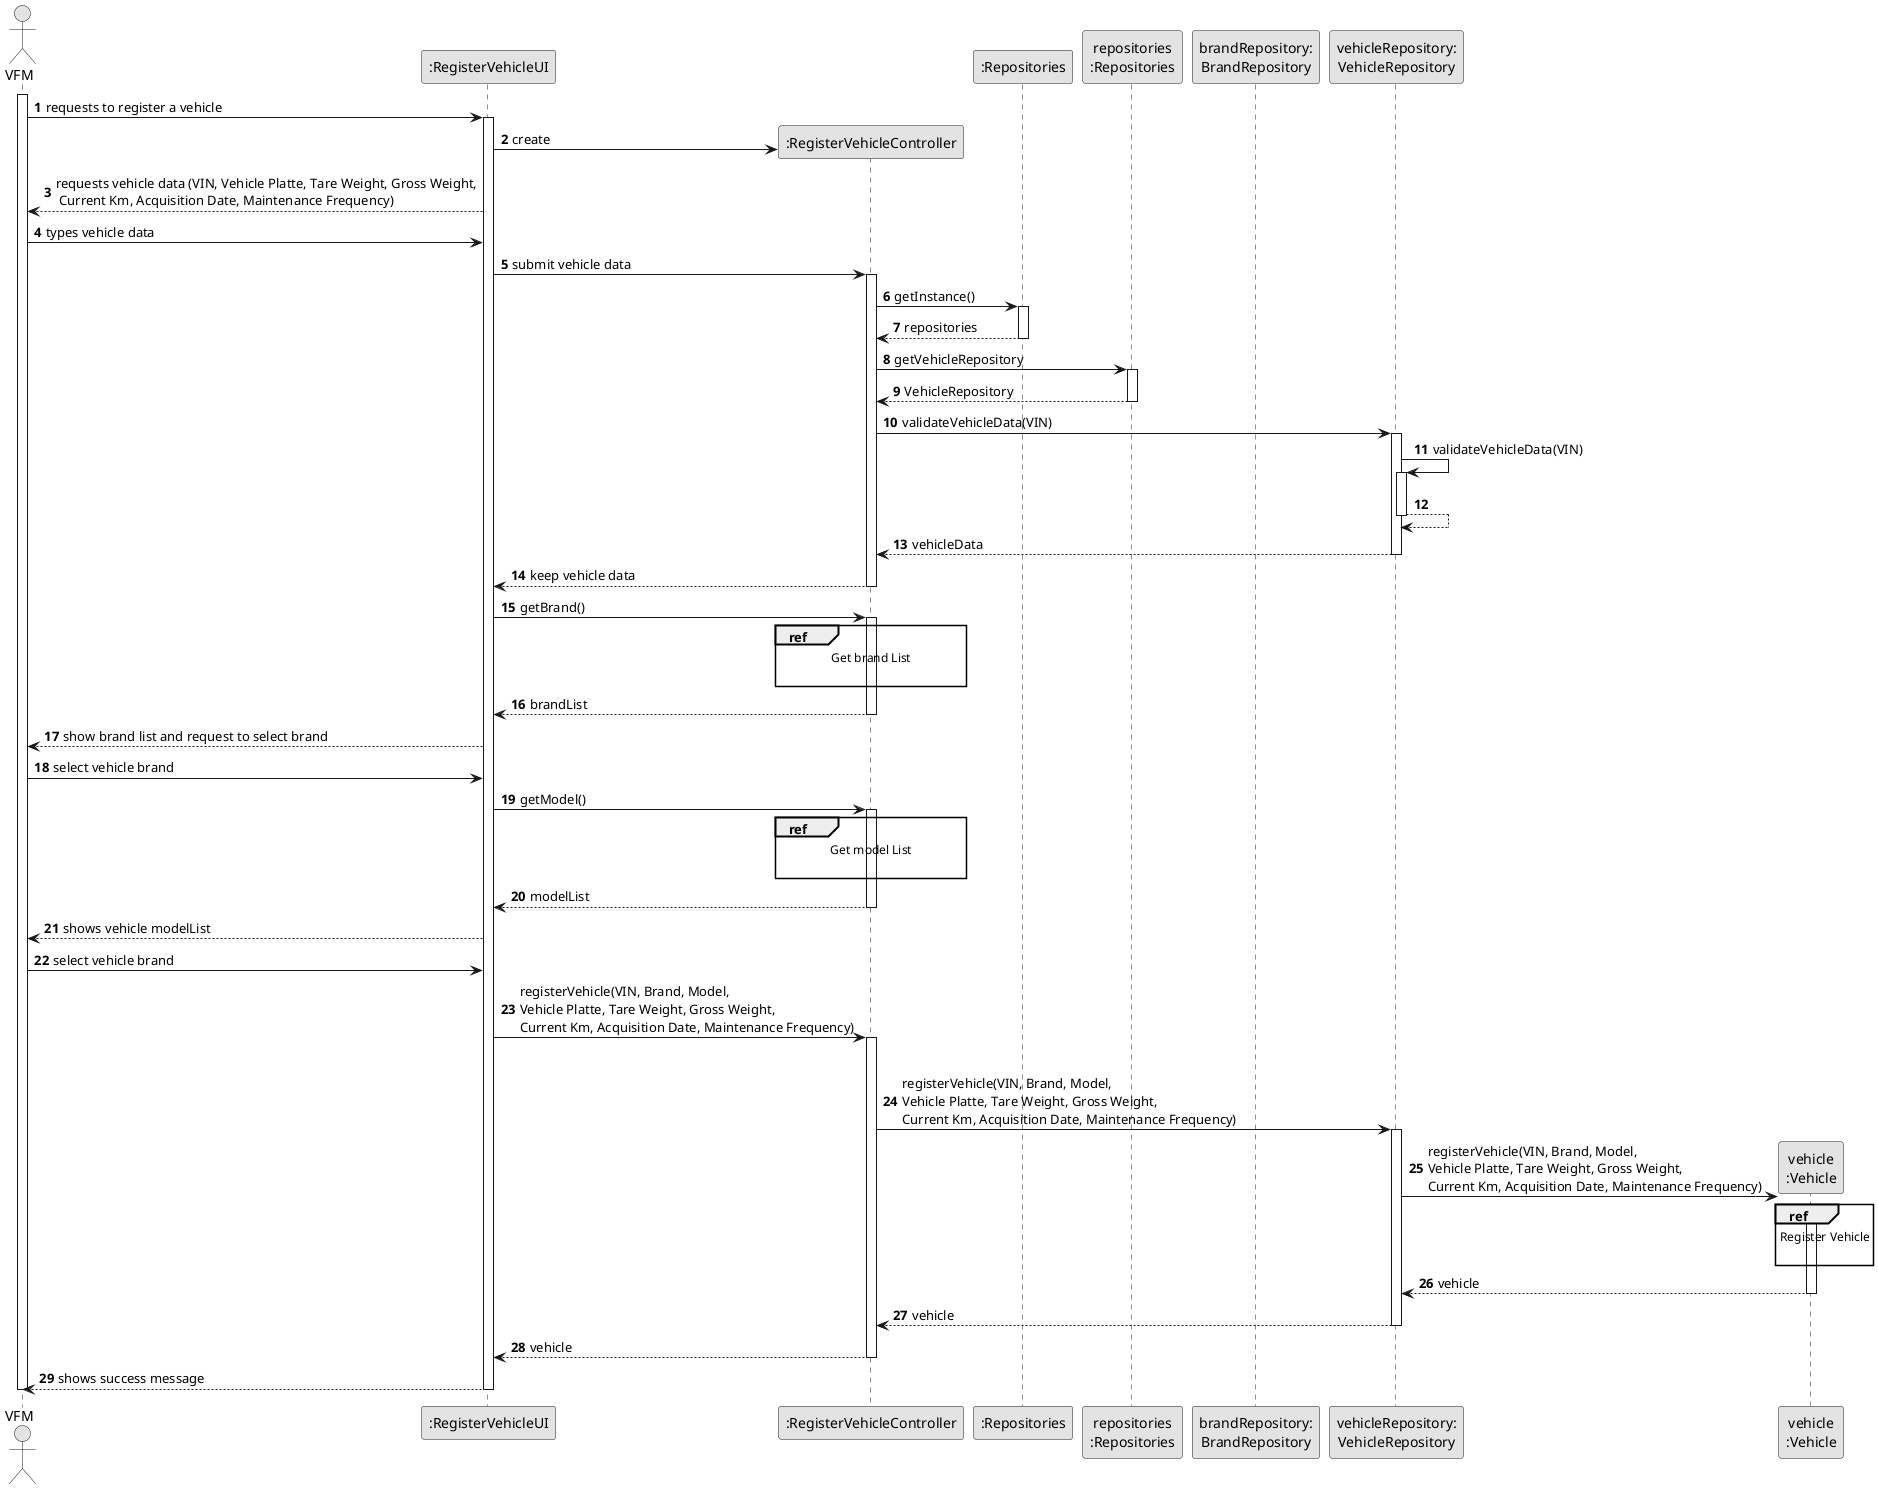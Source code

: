 @startuml
skinparam monochrome true
skinparam packageStyle rectangle
skinparam shadowing false


autonumber

'hide footbox
actor "VFM" as VFM
participant ":RegisterVehicleUI" as UI
participant ":RegisterVehicleController" as CTRL
participant ":Repositories" as RepositorySingleton
participant "repositories\n:Repositories" as PLAT
participant "brandRepository:\nBrandRepository" as BrandRepository
participant "vehicleRepository:\nVehicleRepository" as VehicleRepository
participant "vehicle\n:Vehicle" as VEI

activate VFM

    VFM -> UI : requests to register a vehicle
    activate UI

        UI -> CTRL** : create

        UI --> VFM : requests vehicle data (VIN, Vehicle Platte, Tare Weight, Gross Weight,\n Current Km, Acquisition Date, Maintenance Frequency)

    VFM -> UI : types vehicle data

        UI -> CTRL : submit vehicle data
        activate CTRL

            CTRL -> RepositorySingleton: getInstance()
            activate RepositorySingleton

            RepositorySingleton --> CTRL: repositories
            deactivate RepositorySingleton

            CTRL -> PLAT: getVehicleRepository
            activate PLAT

            PLAT --> CTRL: VehicleRepository
            deactivate PLAT

            CTRL -> VehicleRepository : validateVehicleData(VIN)
            activate VehicleRepository

            VehicleRepository -> VehicleRepository: validateVehicleData(VIN)
            activate VehicleRepository

            VehicleRepository --> VehicleRepository
            deactivate VehicleRepository



            VehicleRepository --> CTRL : vehicleData
            deactivate VehicleRepository

        CTRL --> UI : keep vehicle data
        deactivate CTRL

        UI -> CTRL : getBrand()
        activate CTRL

            ref over CTRL
                                            Get brand List

                                        end ref

            CTRL --> UI: brandList
            deactivate CTRL



    UI --> VFM : show brand list and request to select brand

    VFM -> UI : select vehicle brand

    UI -> CTRL : getModel()
    activate CTRL

        ref over CTRL
                                            Get model List

                                        end ref



    CTRL --> UI: modelList
    deactivate CTRL


        UI --> VFM : shows vehicle modelList

    VFM -> UI : select vehicle brand

        UI -> CTRL : registerVehicle(VIN, Brand, Model, \nVehicle Platte, Tare Weight, Gross Weight, \nCurrent Km, Acquisition Date, Maintenance Frequency)
        activate CTRL

            |||
            CTRL -> VehicleRepository : registerVehicle(VIN, Brand, Model, \nVehicle Platte, Tare Weight, Gross Weight, \nCurrent Km, Acquisition Date, Maintenance Frequency)
            activate VehicleRepository

                VehicleRepository -> VEI **: registerVehicle(VIN, Brand, Model, \nVehicle Platte, Tare Weight, Gross Weight, \nCurrent Km, Acquisition Date, Maintenance Frequency)
                activate VEI

                        ref over VEI
                                                                    Register Vehicle

                                                                end ref




                VEI --> VehicleRepository: vehicle
                deactivate VEI

            VehicleRepository --> CTRL: vehicle
            deactivate VehicleRepository

            CTRL --> UI: vehicle
deactivate CTRL
        UI --> VFM : shows success message
    deactivate UI

deactivate VFM

@enduml
